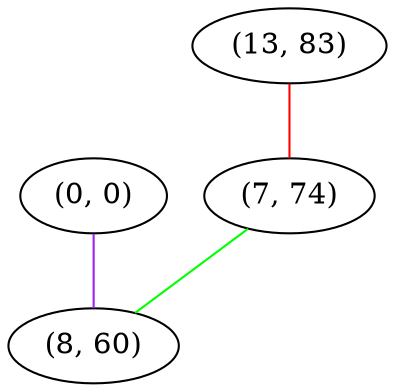 graph "" {
"(0, 0)";
"(13, 83)";
"(7, 74)";
"(8, 60)";
"(0, 0)" -- "(8, 60)"  [color=purple, key=0, weight=4];
"(13, 83)" -- "(7, 74)"  [color=red, key=0, weight=1];
"(7, 74)" -- "(8, 60)"  [color=green, key=0, weight=2];
}
